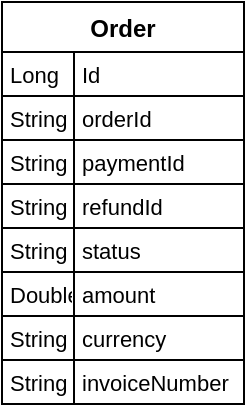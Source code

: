 <mxfile version="21.6.8" type="device">
  <diagram name="Page-1" id="9B4i3qryYxx1sSBR8InK">
    <mxGraphModel dx="1658" dy="820" grid="1" gridSize="10" guides="1" tooltips="1" connect="1" arrows="1" fold="1" page="1" pageScale="1" pageWidth="850" pageHeight="1100" math="0" shadow="0">
      <root>
        <mxCell id="0" />
        <mxCell id="1" parent="0" />
        <mxCell id="ktUYGrECVjMdN0JyFTXj-1" value="Order" style="shape=table;startSize=25;container=1;collapsible=0;childLayout=tableLayout;fixedRows=1;rowLines=1;fontStyle=1;align=center;resizeLast=1;" vertex="1" parent="1">
          <mxGeometry x="20" y="20" width="121" height="201" as="geometry" />
        </mxCell>
        <mxCell id="ktUYGrECVjMdN0JyFTXj-2" style="shape=tableRow;horizontal=0;startSize=0;swimlaneHead=0;swimlaneBody=0;fillColor=none;collapsible=0;dropTarget=0;points=[[0,0.5],[1,0.5]];portConstraint=eastwest;top=0;left=0;right=0;bottom=0;" vertex="1" parent="ktUYGrECVjMdN0JyFTXj-1">
          <mxGeometry y="25" width="121" height="22" as="geometry" />
        </mxCell>
        <mxCell id="ktUYGrECVjMdN0JyFTXj-3" value="Long" style="shape=partialRectangle;connectable=0;fillColor=none;top=0;left=0;bottom=0;right=0;align=left;spacingLeft=2;overflow=hidden;fontSize=11;" vertex="1" parent="ktUYGrECVjMdN0JyFTXj-2">
          <mxGeometry width="36" height="22" as="geometry">
            <mxRectangle width="36" height="22" as="alternateBounds" />
          </mxGeometry>
        </mxCell>
        <mxCell id="ktUYGrECVjMdN0JyFTXj-4" value="Id" style="shape=partialRectangle;connectable=0;fillColor=none;top=0;left=0;bottom=0;right=0;align=left;spacingLeft=2;overflow=hidden;fontSize=11;" vertex="1" parent="ktUYGrECVjMdN0JyFTXj-2">
          <mxGeometry x="36" width="85" height="22" as="geometry">
            <mxRectangle width="85" height="22" as="alternateBounds" />
          </mxGeometry>
        </mxCell>
        <mxCell id="ktUYGrECVjMdN0JyFTXj-5" style="shape=tableRow;horizontal=0;startSize=0;swimlaneHead=0;swimlaneBody=0;fillColor=none;collapsible=0;dropTarget=0;points=[[0,0.5],[1,0.5]];portConstraint=eastwest;top=0;left=0;right=0;bottom=0;" vertex="1" parent="ktUYGrECVjMdN0JyFTXj-1">
          <mxGeometry y="47" width="121" height="22" as="geometry" />
        </mxCell>
        <mxCell id="ktUYGrECVjMdN0JyFTXj-6" value="String" style="shape=partialRectangle;connectable=0;fillColor=none;top=0;left=0;bottom=0;right=0;align=left;spacingLeft=2;overflow=hidden;fontSize=11;" vertex="1" parent="ktUYGrECVjMdN0JyFTXj-5">
          <mxGeometry width="36" height="22" as="geometry">
            <mxRectangle width="36" height="22" as="alternateBounds" />
          </mxGeometry>
        </mxCell>
        <mxCell id="ktUYGrECVjMdN0JyFTXj-7" value="orderId" style="shape=partialRectangle;connectable=0;fillColor=none;top=0;left=0;bottom=0;right=0;align=left;spacingLeft=2;overflow=hidden;fontSize=11;" vertex="1" parent="ktUYGrECVjMdN0JyFTXj-5">
          <mxGeometry x="36" width="85" height="22" as="geometry">
            <mxRectangle width="85" height="22" as="alternateBounds" />
          </mxGeometry>
        </mxCell>
        <mxCell id="ktUYGrECVjMdN0JyFTXj-8" style="shape=tableRow;horizontal=0;startSize=0;swimlaneHead=0;swimlaneBody=0;fillColor=none;collapsible=0;dropTarget=0;points=[[0,0.5],[1,0.5]];portConstraint=eastwest;top=0;left=0;right=0;bottom=0;" vertex="1" parent="ktUYGrECVjMdN0JyFTXj-1">
          <mxGeometry y="69" width="121" height="22" as="geometry" />
        </mxCell>
        <mxCell id="ktUYGrECVjMdN0JyFTXj-9" value="String" style="shape=partialRectangle;connectable=0;fillColor=none;top=0;left=0;bottom=0;right=0;align=left;spacingLeft=2;overflow=hidden;fontSize=11;" vertex="1" parent="ktUYGrECVjMdN0JyFTXj-8">
          <mxGeometry width="36" height="22" as="geometry">
            <mxRectangle width="36" height="22" as="alternateBounds" />
          </mxGeometry>
        </mxCell>
        <mxCell id="ktUYGrECVjMdN0JyFTXj-10" value="paymentId" style="shape=partialRectangle;connectable=0;fillColor=none;top=0;left=0;bottom=0;right=0;align=left;spacingLeft=2;overflow=hidden;fontSize=11;" vertex="1" parent="ktUYGrECVjMdN0JyFTXj-8">
          <mxGeometry x="36" width="85" height="22" as="geometry">
            <mxRectangle width="85" height="22" as="alternateBounds" />
          </mxGeometry>
        </mxCell>
        <mxCell id="ktUYGrECVjMdN0JyFTXj-11" style="shape=tableRow;horizontal=0;startSize=0;swimlaneHead=0;swimlaneBody=0;fillColor=none;collapsible=0;dropTarget=0;points=[[0,0.5],[1,0.5]];portConstraint=eastwest;top=0;left=0;right=0;bottom=0;" vertex="1" parent="ktUYGrECVjMdN0JyFTXj-1">
          <mxGeometry y="91" width="121" height="22" as="geometry" />
        </mxCell>
        <mxCell id="ktUYGrECVjMdN0JyFTXj-12" value="String" style="shape=partialRectangle;connectable=0;fillColor=none;top=0;left=0;bottom=0;right=0;align=left;spacingLeft=2;overflow=hidden;fontSize=11;" vertex="1" parent="ktUYGrECVjMdN0JyFTXj-11">
          <mxGeometry width="36" height="22" as="geometry">
            <mxRectangle width="36" height="22" as="alternateBounds" />
          </mxGeometry>
        </mxCell>
        <mxCell id="ktUYGrECVjMdN0JyFTXj-13" value="refundId" style="shape=partialRectangle;connectable=0;fillColor=none;top=0;left=0;bottom=0;right=0;align=left;spacingLeft=2;overflow=hidden;fontSize=11;" vertex="1" parent="ktUYGrECVjMdN0JyFTXj-11">
          <mxGeometry x="36" width="85" height="22" as="geometry">
            <mxRectangle width="85" height="22" as="alternateBounds" />
          </mxGeometry>
        </mxCell>
        <mxCell id="ktUYGrECVjMdN0JyFTXj-14" style="shape=tableRow;horizontal=0;startSize=0;swimlaneHead=0;swimlaneBody=0;fillColor=none;collapsible=0;dropTarget=0;points=[[0,0.5],[1,0.5]];portConstraint=eastwest;top=0;left=0;right=0;bottom=0;" vertex="1" parent="ktUYGrECVjMdN0JyFTXj-1">
          <mxGeometry y="113" width="121" height="22" as="geometry" />
        </mxCell>
        <mxCell id="ktUYGrECVjMdN0JyFTXj-15" value="String" style="shape=partialRectangle;connectable=0;fillColor=none;top=0;left=0;bottom=0;right=0;align=left;spacingLeft=2;overflow=hidden;fontSize=11;" vertex="1" parent="ktUYGrECVjMdN0JyFTXj-14">
          <mxGeometry width="36" height="22" as="geometry">
            <mxRectangle width="36" height="22" as="alternateBounds" />
          </mxGeometry>
        </mxCell>
        <mxCell id="ktUYGrECVjMdN0JyFTXj-16" value="status" style="shape=partialRectangle;connectable=0;fillColor=none;top=0;left=0;bottom=0;right=0;align=left;spacingLeft=2;overflow=hidden;fontSize=11;" vertex="1" parent="ktUYGrECVjMdN0JyFTXj-14">
          <mxGeometry x="36" width="85" height="22" as="geometry">
            <mxRectangle width="85" height="22" as="alternateBounds" />
          </mxGeometry>
        </mxCell>
        <mxCell id="ktUYGrECVjMdN0JyFTXj-17" style="shape=tableRow;horizontal=0;startSize=0;swimlaneHead=0;swimlaneBody=0;fillColor=none;collapsible=0;dropTarget=0;points=[[0,0.5],[1,0.5]];portConstraint=eastwest;top=0;left=0;right=0;bottom=0;" vertex="1" parent="ktUYGrECVjMdN0JyFTXj-1">
          <mxGeometry y="135" width="121" height="22" as="geometry" />
        </mxCell>
        <mxCell id="ktUYGrECVjMdN0JyFTXj-18" value="Double" style="shape=partialRectangle;connectable=0;fillColor=none;top=0;left=0;bottom=0;right=0;align=left;spacingLeft=2;overflow=hidden;fontSize=11;" vertex="1" parent="ktUYGrECVjMdN0JyFTXj-17">
          <mxGeometry width="36" height="22" as="geometry">
            <mxRectangle width="36" height="22" as="alternateBounds" />
          </mxGeometry>
        </mxCell>
        <mxCell id="ktUYGrECVjMdN0JyFTXj-19" value="amount" style="shape=partialRectangle;connectable=0;fillColor=none;top=0;left=0;bottom=0;right=0;align=left;spacingLeft=2;overflow=hidden;fontSize=11;" vertex="1" parent="ktUYGrECVjMdN0JyFTXj-17">
          <mxGeometry x="36" width="85" height="22" as="geometry">
            <mxRectangle width="85" height="22" as="alternateBounds" />
          </mxGeometry>
        </mxCell>
        <mxCell id="ktUYGrECVjMdN0JyFTXj-20" style="shape=tableRow;horizontal=0;startSize=0;swimlaneHead=0;swimlaneBody=0;fillColor=none;collapsible=0;dropTarget=0;points=[[0,0.5],[1,0.5]];portConstraint=eastwest;top=0;left=0;right=0;bottom=0;" vertex="1" parent="ktUYGrECVjMdN0JyFTXj-1">
          <mxGeometry y="157" width="121" height="22" as="geometry" />
        </mxCell>
        <mxCell id="ktUYGrECVjMdN0JyFTXj-21" value="String" style="shape=partialRectangle;connectable=0;fillColor=none;top=0;left=0;bottom=0;right=0;align=left;spacingLeft=2;overflow=hidden;fontSize=11;" vertex="1" parent="ktUYGrECVjMdN0JyFTXj-20">
          <mxGeometry width="36" height="22" as="geometry">
            <mxRectangle width="36" height="22" as="alternateBounds" />
          </mxGeometry>
        </mxCell>
        <mxCell id="ktUYGrECVjMdN0JyFTXj-22" value="currency" style="shape=partialRectangle;connectable=0;fillColor=none;top=0;left=0;bottom=0;right=0;align=left;spacingLeft=2;overflow=hidden;fontSize=11;" vertex="1" parent="ktUYGrECVjMdN0JyFTXj-20">
          <mxGeometry x="36" width="85" height="22" as="geometry">
            <mxRectangle width="85" height="22" as="alternateBounds" />
          </mxGeometry>
        </mxCell>
        <mxCell id="ktUYGrECVjMdN0JyFTXj-23" style="shape=tableRow;horizontal=0;startSize=0;swimlaneHead=0;swimlaneBody=0;fillColor=none;collapsible=0;dropTarget=0;points=[[0,0.5],[1,0.5]];portConstraint=eastwest;top=0;left=0;right=0;bottom=0;" vertex="1" parent="ktUYGrECVjMdN0JyFTXj-1">
          <mxGeometry y="179" width="121" height="22" as="geometry" />
        </mxCell>
        <mxCell id="ktUYGrECVjMdN0JyFTXj-24" value="String" style="shape=partialRectangle;connectable=0;fillColor=none;top=0;left=0;bottom=0;right=0;align=left;spacingLeft=2;overflow=hidden;fontSize=11;" vertex="1" parent="ktUYGrECVjMdN0JyFTXj-23">
          <mxGeometry width="36" height="22" as="geometry">
            <mxRectangle width="36" height="22" as="alternateBounds" />
          </mxGeometry>
        </mxCell>
        <mxCell id="ktUYGrECVjMdN0JyFTXj-25" value="invoiceNumber" style="shape=partialRectangle;connectable=0;fillColor=none;top=0;left=0;bottom=0;right=0;align=left;spacingLeft=2;overflow=hidden;fontSize=11;" vertex="1" parent="ktUYGrECVjMdN0JyFTXj-23">
          <mxGeometry x="36" width="85" height="22" as="geometry">
            <mxRectangle width="85" height="22" as="alternateBounds" />
          </mxGeometry>
        </mxCell>
      </root>
    </mxGraphModel>
  </diagram>
</mxfile>
